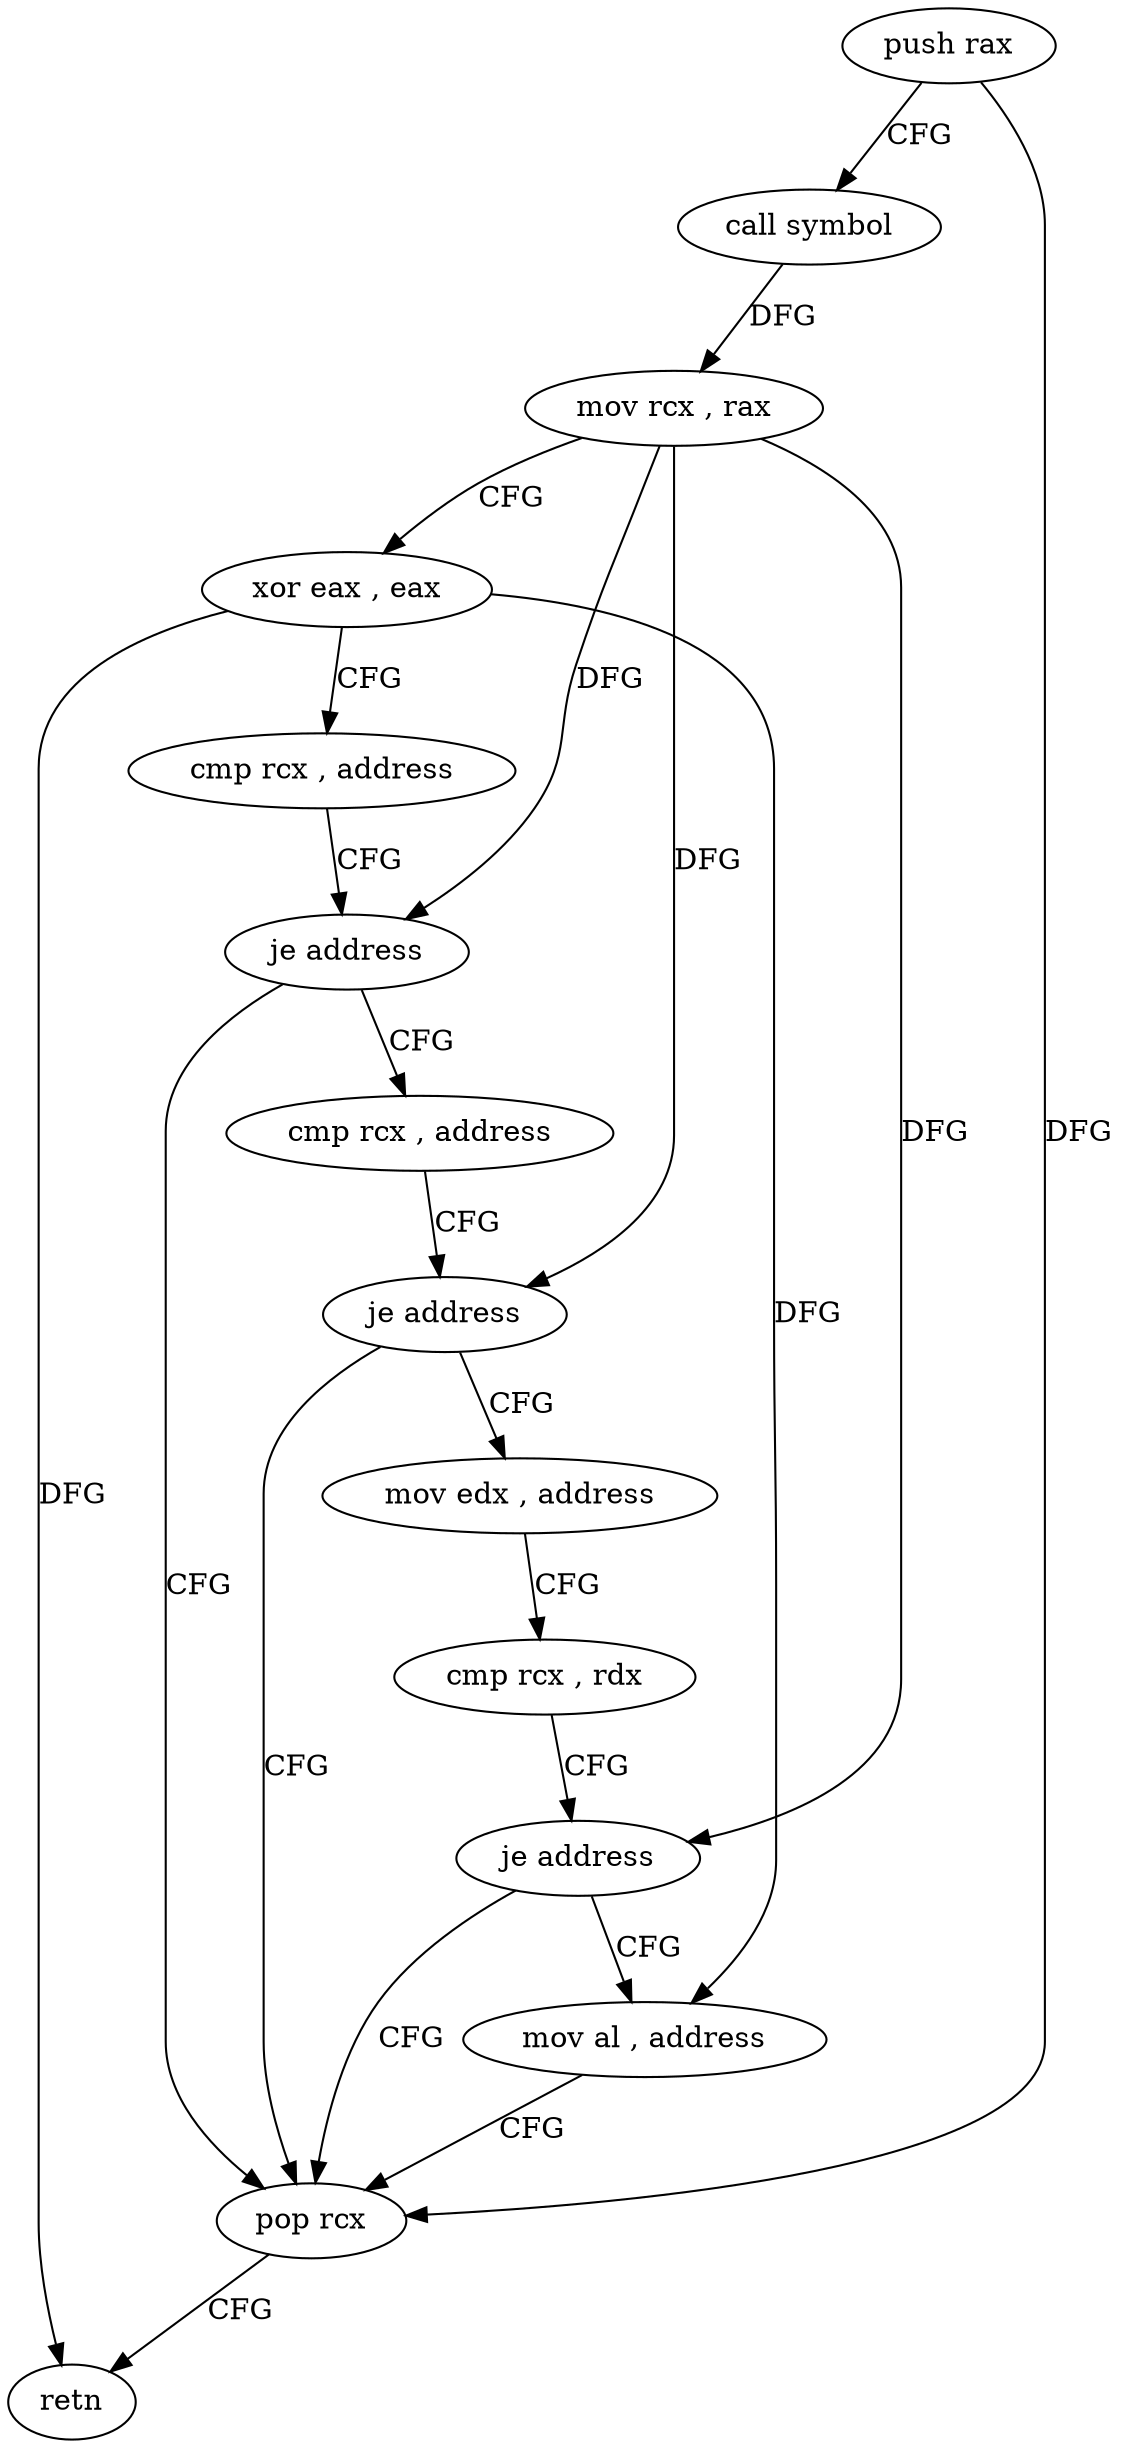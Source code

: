 digraph "func" {
"4215440" [label = "push rax" ]
"4215441" [label = "call symbol" ]
"4215446" [label = "mov rcx , rax" ]
"4215449" [label = "xor eax , eax" ]
"4215451" [label = "cmp rcx , address" ]
"4215458" [label = "je address" ]
"4215481" [label = "pop rcx" ]
"4215460" [label = "cmp rcx , address" ]
"4215482" [label = "retn" ]
"4215467" [label = "je address" ]
"4215469" [label = "mov edx , address" ]
"4215474" [label = "cmp rcx , rdx" ]
"4215477" [label = "je address" ]
"4215479" [label = "mov al , address" ]
"4215440" -> "4215441" [ label = "CFG" ]
"4215440" -> "4215481" [ label = "DFG" ]
"4215441" -> "4215446" [ label = "DFG" ]
"4215446" -> "4215449" [ label = "CFG" ]
"4215446" -> "4215458" [ label = "DFG" ]
"4215446" -> "4215467" [ label = "DFG" ]
"4215446" -> "4215477" [ label = "DFG" ]
"4215449" -> "4215451" [ label = "CFG" ]
"4215449" -> "4215482" [ label = "DFG" ]
"4215449" -> "4215479" [ label = "DFG" ]
"4215451" -> "4215458" [ label = "CFG" ]
"4215458" -> "4215481" [ label = "CFG" ]
"4215458" -> "4215460" [ label = "CFG" ]
"4215481" -> "4215482" [ label = "CFG" ]
"4215460" -> "4215467" [ label = "CFG" ]
"4215467" -> "4215481" [ label = "CFG" ]
"4215467" -> "4215469" [ label = "CFG" ]
"4215469" -> "4215474" [ label = "CFG" ]
"4215474" -> "4215477" [ label = "CFG" ]
"4215477" -> "4215481" [ label = "CFG" ]
"4215477" -> "4215479" [ label = "CFG" ]
"4215479" -> "4215481" [ label = "CFG" ]
}
